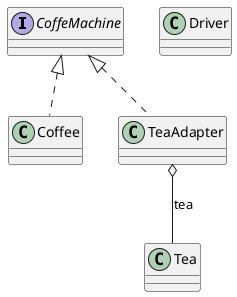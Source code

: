 @startuml

    interface CoffeMachine {
    }
    class Coffee {
    }
    class Driver {
    }
    class Tea {
    }
    class TeaAdapter {
    }

  Coffee .up.|> CoffeMachine
  TeaAdapter .up.|> CoffeMachine
  TeaAdapter o-- Tea : tea

@enduml

